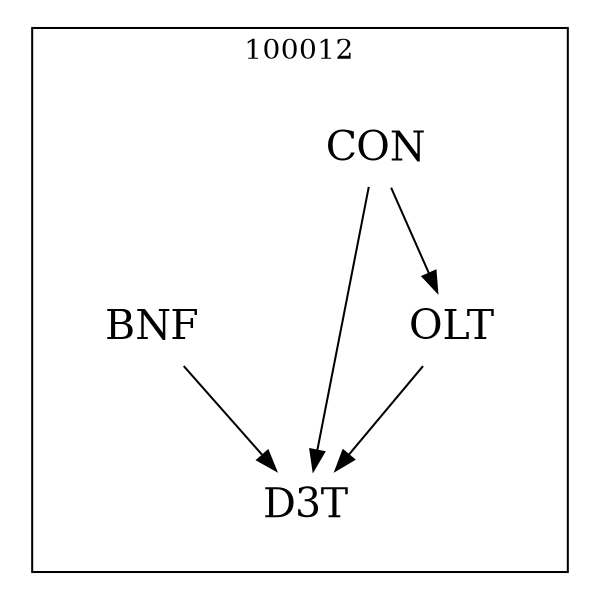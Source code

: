 strict digraph DAGS {
	size = "4,4!" ; ratio ="fill"; subgraph cluster_0{
			labeldoc = "t";
			label = "100012";node	[label= CON, shape = plaintext, fontsize=20] CON;node	[label= BNF, shape = plaintext, fontsize=20] BNF;node	[label= D3T, shape = plaintext, fontsize=20] D3T;node	[label= OLT, shape = plaintext, fontsize=20] OLT;
CON->D3T;
CON->OLT;
BNF->D3T;
OLT->D3T;
	}}